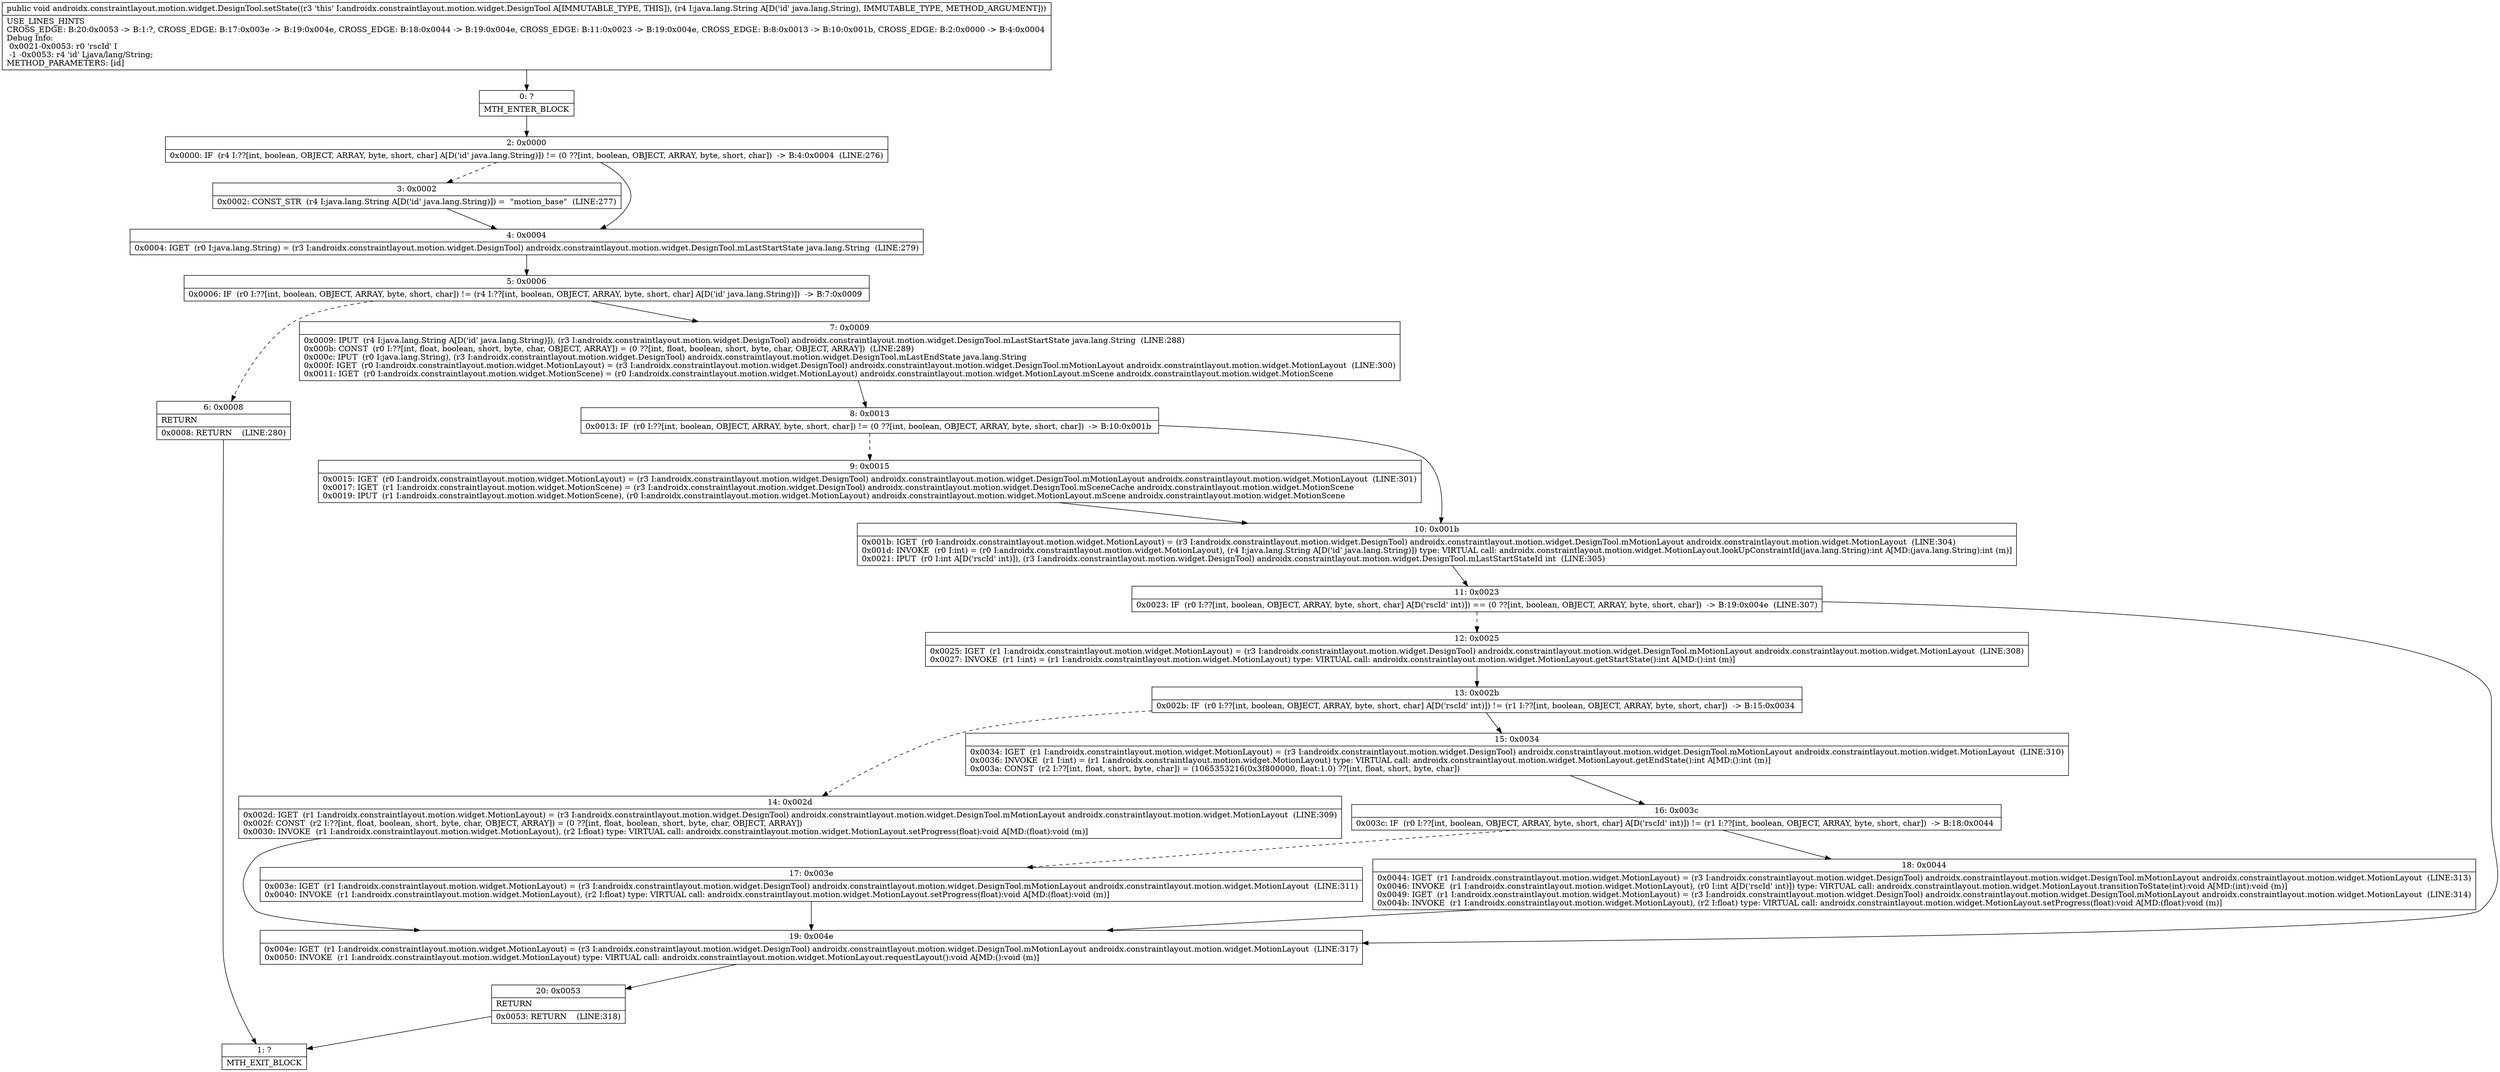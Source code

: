 digraph "CFG forandroidx.constraintlayout.motion.widget.DesignTool.setState(Ljava\/lang\/String;)V" {
Node_0 [shape=record,label="{0\:\ ?|MTH_ENTER_BLOCK\l}"];
Node_2 [shape=record,label="{2\:\ 0x0000|0x0000: IF  (r4 I:??[int, boolean, OBJECT, ARRAY, byte, short, char] A[D('id' java.lang.String)]) != (0 ??[int, boolean, OBJECT, ARRAY, byte, short, char])  \-\> B:4:0x0004  (LINE:276)\l}"];
Node_3 [shape=record,label="{3\:\ 0x0002|0x0002: CONST_STR  (r4 I:java.lang.String A[D('id' java.lang.String)]) =  \"motion_base\"  (LINE:277)\l}"];
Node_4 [shape=record,label="{4\:\ 0x0004|0x0004: IGET  (r0 I:java.lang.String) = (r3 I:androidx.constraintlayout.motion.widget.DesignTool) androidx.constraintlayout.motion.widget.DesignTool.mLastStartState java.lang.String  (LINE:279)\l}"];
Node_5 [shape=record,label="{5\:\ 0x0006|0x0006: IF  (r0 I:??[int, boolean, OBJECT, ARRAY, byte, short, char]) != (r4 I:??[int, boolean, OBJECT, ARRAY, byte, short, char] A[D('id' java.lang.String)])  \-\> B:7:0x0009 \l}"];
Node_6 [shape=record,label="{6\:\ 0x0008|RETURN\l|0x0008: RETURN    (LINE:280)\l}"];
Node_1 [shape=record,label="{1\:\ ?|MTH_EXIT_BLOCK\l}"];
Node_7 [shape=record,label="{7\:\ 0x0009|0x0009: IPUT  (r4 I:java.lang.String A[D('id' java.lang.String)]), (r3 I:androidx.constraintlayout.motion.widget.DesignTool) androidx.constraintlayout.motion.widget.DesignTool.mLastStartState java.lang.String  (LINE:288)\l0x000b: CONST  (r0 I:??[int, float, boolean, short, byte, char, OBJECT, ARRAY]) = (0 ??[int, float, boolean, short, byte, char, OBJECT, ARRAY])  (LINE:289)\l0x000c: IPUT  (r0 I:java.lang.String), (r3 I:androidx.constraintlayout.motion.widget.DesignTool) androidx.constraintlayout.motion.widget.DesignTool.mLastEndState java.lang.String \l0x000f: IGET  (r0 I:androidx.constraintlayout.motion.widget.MotionLayout) = (r3 I:androidx.constraintlayout.motion.widget.DesignTool) androidx.constraintlayout.motion.widget.DesignTool.mMotionLayout androidx.constraintlayout.motion.widget.MotionLayout  (LINE:300)\l0x0011: IGET  (r0 I:androidx.constraintlayout.motion.widget.MotionScene) = (r0 I:androidx.constraintlayout.motion.widget.MotionLayout) androidx.constraintlayout.motion.widget.MotionLayout.mScene androidx.constraintlayout.motion.widget.MotionScene \l}"];
Node_8 [shape=record,label="{8\:\ 0x0013|0x0013: IF  (r0 I:??[int, boolean, OBJECT, ARRAY, byte, short, char]) != (0 ??[int, boolean, OBJECT, ARRAY, byte, short, char])  \-\> B:10:0x001b \l}"];
Node_9 [shape=record,label="{9\:\ 0x0015|0x0015: IGET  (r0 I:androidx.constraintlayout.motion.widget.MotionLayout) = (r3 I:androidx.constraintlayout.motion.widget.DesignTool) androidx.constraintlayout.motion.widget.DesignTool.mMotionLayout androidx.constraintlayout.motion.widget.MotionLayout  (LINE:301)\l0x0017: IGET  (r1 I:androidx.constraintlayout.motion.widget.MotionScene) = (r3 I:androidx.constraintlayout.motion.widget.DesignTool) androidx.constraintlayout.motion.widget.DesignTool.mSceneCache androidx.constraintlayout.motion.widget.MotionScene \l0x0019: IPUT  (r1 I:androidx.constraintlayout.motion.widget.MotionScene), (r0 I:androidx.constraintlayout.motion.widget.MotionLayout) androidx.constraintlayout.motion.widget.MotionLayout.mScene androidx.constraintlayout.motion.widget.MotionScene \l}"];
Node_10 [shape=record,label="{10\:\ 0x001b|0x001b: IGET  (r0 I:androidx.constraintlayout.motion.widget.MotionLayout) = (r3 I:androidx.constraintlayout.motion.widget.DesignTool) androidx.constraintlayout.motion.widget.DesignTool.mMotionLayout androidx.constraintlayout.motion.widget.MotionLayout  (LINE:304)\l0x001d: INVOKE  (r0 I:int) = (r0 I:androidx.constraintlayout.motion.widget.MotionLayout), (r4 I:java.lang.String A[D('id' java.lang.String)]) type: VIRTUAL call: androidx.constraintlayout.motion.widget.MotionLayout.lookUpConstraintId(java.lang.String):int A[MD:(java.lang.String):int (m)]\l0x0021: IPUT  (r0 I:int A[D('rscId' int)]), (r3 I:androidx.constraintlayout.motion.widget.DesignTool) androidx.constraintlayout.motion.widget.DesignTool.mLastStartStateId int  (LINE:305)\l}"];
Node_11 [shape=record,label="{11\:\ 0x0023|0x0023: IF  (r0 I:??[int, boolean, OBJECT, ARRAY, byte, short, char] A[D('rscId' int)]) == (0 ??[int, boolean, OBJECT, ARRAY, byte, short, char])  \-\> B:19:0x004e  (LINE:307)\l}"];
Node_12 [shape=record,label="{12\:\ 0x0025|0x0025: IGET  (r1 I:androidx.constraintlayout.motion.widget.MotionLayout) = (r3 I:androidx.constraintlayout.motion.widget.DesignTool) androidx.constraintlayout.motion.widget.DesignTool.mMotionLayout androidx.constraintlayout.motion.widget.MotionLayout  (LINE:308)\l0x0027: INVOKE  (r1 I:int) = (r1 I:androidx.constraintlayout.motion.widget.MotionLayout) type: VIRTUAL call: androidx.constraintlayout.motion.widget.MotionLayout.getStartState():int A[MD:():int (m)]\l}"];
Node_13 [shape=record,label="{13\:\ 0x002b|0x002b: IF  (r0 I:??[int, boolean, OBJECT, ARRAY, byte, short, char] A[D('rscId' int)]) != (r1 I:??[int, boolean, OBJECT, ARRAY, byte, short, char])  \-\> B:15:0x0034 \l}"];
Node_14 [shape=record,label="{14\:\ 0x002d|0x002d: IGET  (r1 I:androidx.constraintlayout.motion.widget.MotionLayout) = (r3 I:androidx.constraintlayout.motion.widget.DesignTool) androidx.constraintlayout.motion.widget.DesignTool.mMotionLayout androidx.constraintlayout.motion.widget.MotionLayout  (LINE:309)\l0x002f: CONST  (r2 I:??[int, float, boolean, short, byte, char, OBJECT, ARRAY]) = (0 ??[int, float, boolean, short, byte, char, OBJECT, ARRAY]) \l0x0030: INVOKE  (r1 I:androidx.constraintlayout.motion.widget.MotionLayout), (r2 I:float) type: VIRTUAL call: androidx.constraintlayout.motion.widget.MotionLayout.setProgress(float):void A[MD:(float):void (m)]\l}"];
Node_15 [shape=record,label="{15\:\ 0x0034|0x0034: IGET  (r1 I:androidx.constraintlayout.motion.widget.MotionLayout) = (r3 I:androidx.constraintlayout.motion.widget.DesignTool) androidx.constraintlayout.motion.widget.DesignTool.mMotionLayout androidx.constraintlayout.motion.widget.MotionLayout  (LINE:310)\l0x0036: INVOKE  (r1 I:int) = (r1 I:androidx.constraintlayout.motion.widget.MotionLayout) type: VIRTUAL call: androidx.constraintlayout.motion.widget.MotionLayout.getEndState():int A[MD:():int (m)]\l0x003a: CONST  (r2 I:??[int, float, short, byte, char]) = (1065353216(0x3f800000, float:1.0) ??[int, float, short, byte, char]) \l}"];
Node_16 [shape=record,label="{16\:\ 0x003c|0x003c: IF  (r0 I:??[int, boolean, OBJECT, ARRAY, byte, short, char] A[D('rscId' int)]) != (r1 I:??[int, boolean, OBJECT, ARRAY, byte, short, char])  \-\> B:18:0x0044 \l}"];
Node_17 [shape=record,label="{17\:\ 0x003e|0x003e: IGET  (r1 I:androidx.constraintlayout.motion.widget.MotionLayout) = (r3 I:androidx.constraintlayout.motion.widget.DesignTool) androidx.constraintlayout.motion.widget.DesignTool.mMotionLayout androidx.constraintlayout.motion.widget.MotionLayout  (LINE:311)\l0x0040: INVOKE  (r1 I:androidx.constraintlayout.motion.widget.MotionLayout), (r2 I:float) type: VIRTUAL call: androidx.constraintlayout.motion.widget.MotionLayout.setProgress(float):void A[MD:(float):void (m)]\l}"];
Node_18 [shape=record,label="{18\:\ 0x0044|0x0044: IGET  (r1 I:androidx.constraintlayout.motion.widget.MotionLayout) = (r3 I:androidx.constraintlayout.motion.widget.DesignTool) androidx.constraintlayout.motion.widget.DesignTool.mMotionLayout androidx.constraintlayout.motion.widget.MotionLayout  (LINE:313)\l0x0046: INVOKE  (r1 I:androidx.constraintlayout.motion.widget.MotionLayout), (r0 I:int A[D('rscId' int)]) type: VIRTUAL call: androidx.constraintlayout.motion.widget.MotionLayout.transitionToState(int):void A[MD:(int):void (m)]\l0x0049: IGET  (r1 I:androidx.constraintlayout.motion.widget.MotionLayout) = (r3 I:androidx.constraintlayout.motion.widget.DesignTool) androidx.constraintlayout.motion.widget.DesignTool.mMotionLayout androidx.constraintlayout.motion.widget.MotionLayout  (LINE:314)\l0x004b: INVOKE  (r1 I:androidx.constraintlayout.motion.widget.MotionLayout), (r2 I:float) type: VIRTUAL call: androidx.constraintlayout.motion.widget.MotionLayout.setProgress(float):void A[MD:(float):void (m)]\l}"];
Node_19 [shape=record,label="{19\:\ 0x004e|0x004e: IGET  (r1 I:androidx.constraintlayout.motion.widget.MotionLayout) = (r3 I:androidx.constraintlayout.motion.widget.DesignTool) androidx.constraintlayout.motion.widget.DesignTool.mMotionLayout androidx.constraintlayout.motion.widget.MotionLayout  (LINE:317)\l0x0050: INVOKE  (r1 I:androidx.constraintlayout.motion.widget.MotionLayout) type: VIRTUAL call: androidx.constraintlayout.motion.widget.MotionLayout.requestLayout():void A[MD:():void (m)]\l}"];
Node_20 [shape=record,label="{20\:\ 0x0053|RETURN\l|0x0053: RETURN    (LINE:318)\l}"];
MethodNode[shape=record,label="{public void androidx.constraintlayout.motion.widget.DesignTool.setState((r3 'this' I:androidx.constraintlayout.motion.widget.DesignTool A[IMMUTABLE_TYPE, THIS]), (r4 I:java.lang.String A[D('id' java.lang.String), IMMUTABLE_TYPE, METHOD_ARGUMENT]))  | USE_LINES_HINTS\lCROSS_EDGE: B:20:0x0053 \-\> B:1:?, CROSS_EDGE: B:17:0x003e \-\> B:19:0x004e, CROSS_EDGE: B:18:0x0044 \-\> B:19:0x004e, CROSS_EDGE: B:11:0x0023 \-\> B:19:0x004e, CROSS_EDGE: B:8:0x0013 \-\> B:10:0x001b, CROSS_EDGE: B:2:0x0000 \-\> B:4:0x0004\lDebug Info:\l  0x0021\-0x0053: r0 'rscId' I\l  \-1 \-0x0053: r4 'id' Ljava\/lang\/String;\lMETHOD_PARAMETERS: [id]\l}"];
MethodNode -> Node_0;Node_0 -> Node_2;
Node_2 -> Node_3[style=dashed];
Node_2 -> Node_4;
Node_3 -> Node_4;
Node_4 -> Node_5;
Node_5 -> Node_6[style=dashed];
Node_5 -> Node_7;
Node_6 -> Node_1;
Node_7 -> Node_8;
Node_8 -> Node_9[style=dashed];
Node_8 -> Node_10;
Node_9 -> Node_10;
Node_10 -> Node_11;
Node_11 -> Node_12[style=dashed];
Node_11 -> Node_19;
Node_12 -> Node_13;
Node_13 -> Node_14[style=dashed];
Node_13 -> Node_15;
Node_14 -> Node_19;
Node_15 -> Node_16;
Node_16 -> Node_17[style=dashed];
Node_16 -> Node_18;
Node_17 -> Node_19;
Node_18 -> Node_19;
Node_19 -> Node_20;
Node_20 -> Node_1;
}

